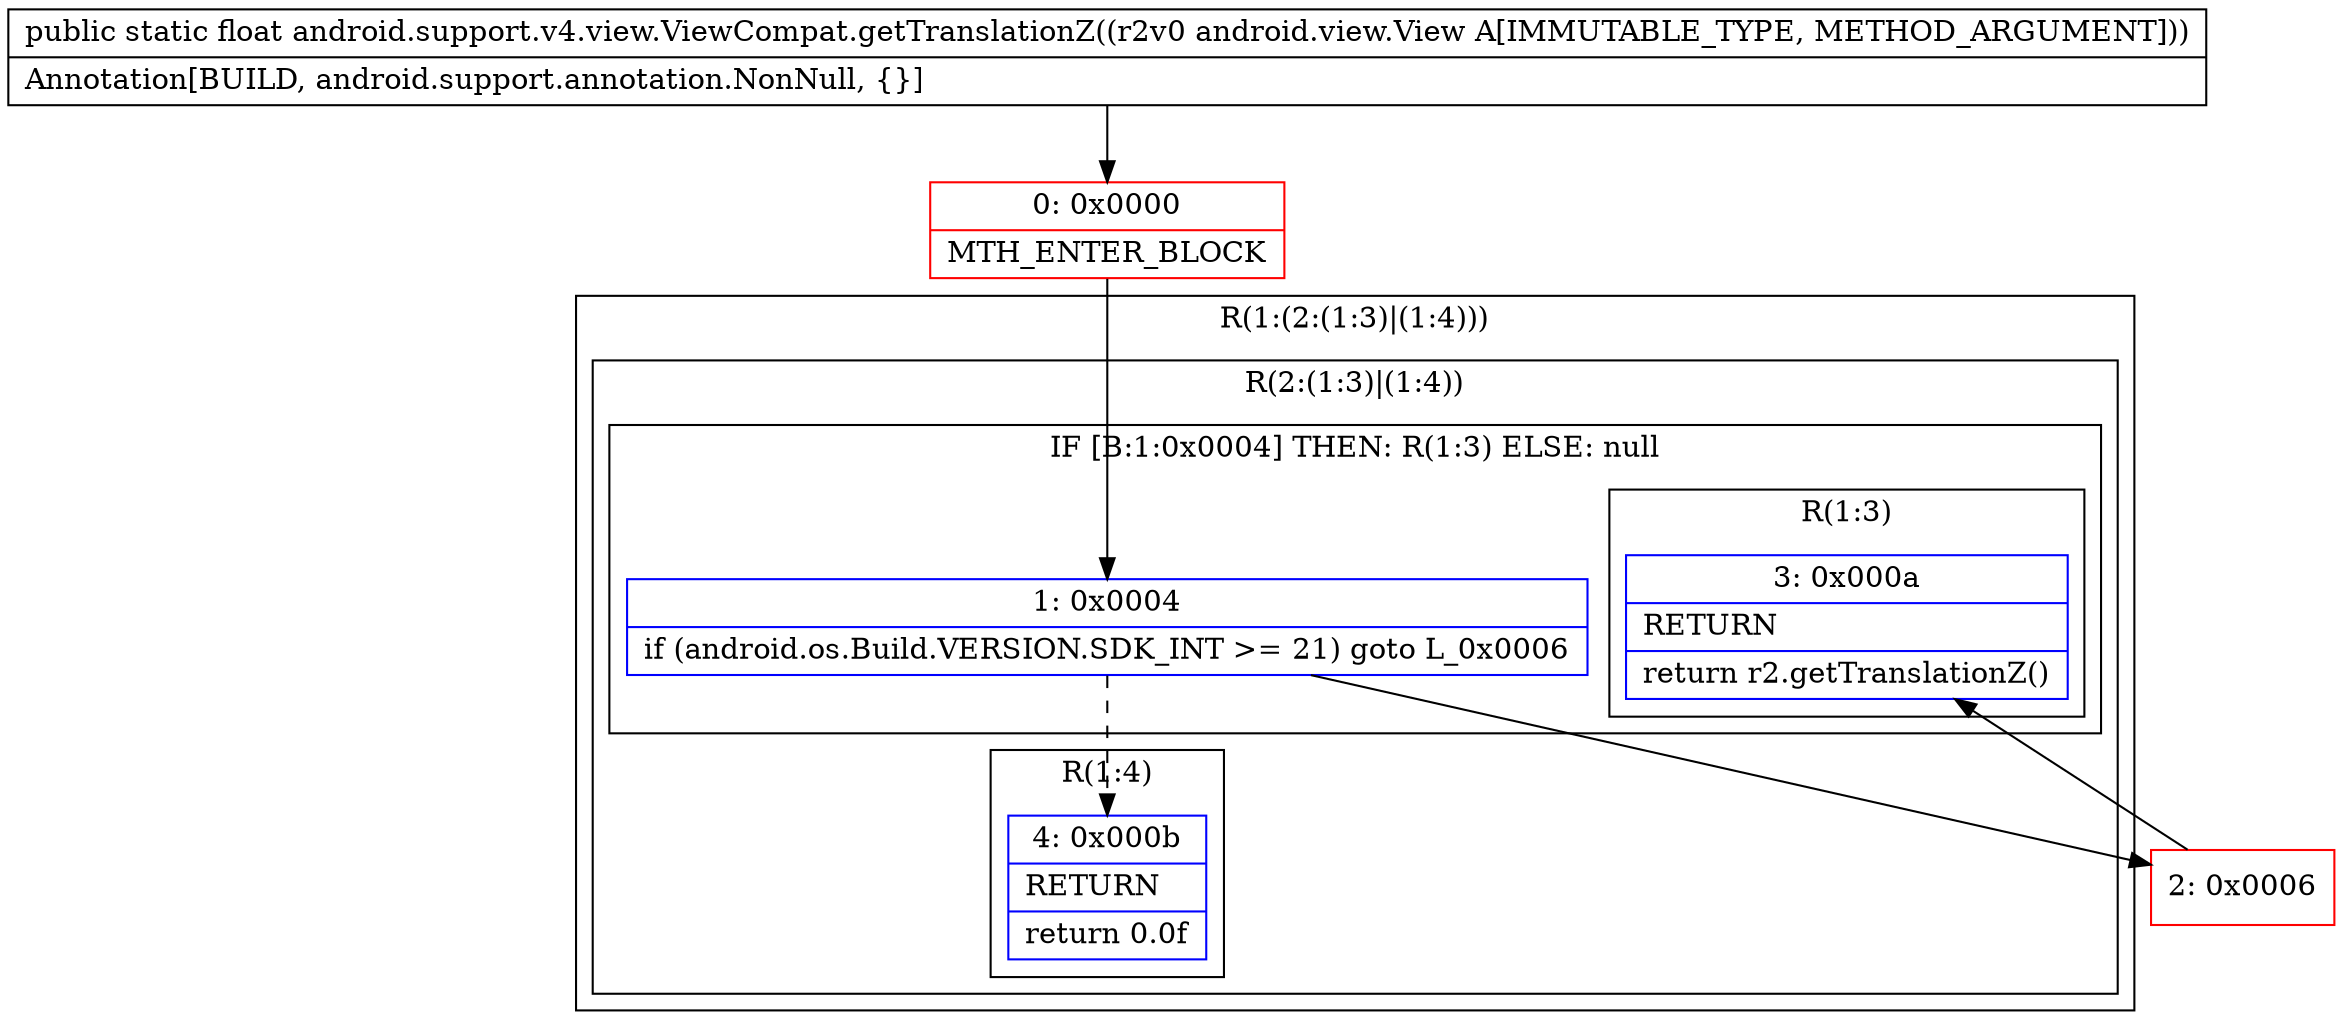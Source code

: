 digraph "CFG forandroid.support.v4.view.ViewCompat.getTranslationZ(Landroid\/view\/View;)F" {
subgraph cluster_Region_1216481293 {
label = "R(1:(2:(1:3)|(1:4)))";
node [shape=record,color=blue];
subgraph cluster_Region_1312214181 {
label = "R(2:(1:3)|(1:4))";
node [shape=record,color=blue];
subgraph cluster_IfRegion_765692744 {
label = "IF [B:1:0x0004] THEN: R(1:3) ELSE: null";
node [shape=record,color=blue];
Node_1 [shape=record,label="{1\:\ 0x0004|if (android.os.Build.VERSION.SDK_INT \>= 21) goto L_0x0006\l}"];
subgraph cluster_Region_912382642 {
label = "R(1:3)";
node [shape=record,color=blue];
Node_3 [shape=record,label="{3\:\ 0x000a|RETURN\l|return r2.getTranslationZ()\l}"];
}
}
subgraph cluster_Region_1853586963 {
label = "R(1:4)";
node [shape=record,color=blue];
Node_4 [shape=record,label="{4\:\ 0x000b|RETURN\l|return 0.0f\l}"];
}
}
}
Node_0 [shape=record,color=red,label="{0\:\ 0x0000|MTH_ENTER_BLOCK\l}"];
Node_2 [shape=record,color=red,label="{2\:\ 0x0006}"];
MethodNode[shape=record,label="{public static float android.support.v4.view.ViewCompat.getTranslationZ((r2v0 android.view.View A[IMMUTABLE_TYPE, METHOD_ARGUMENT]))  | Annotation[BUILD, android.support.annotation.NonNull, \{\}]\l}"];
MethodNode -> Node_0;
Node_1 -> Node_2;
Node_1 -> Node_4[style=dashed];
Node_0 -> Node_1;
Node_2 -> Node_3;
}

